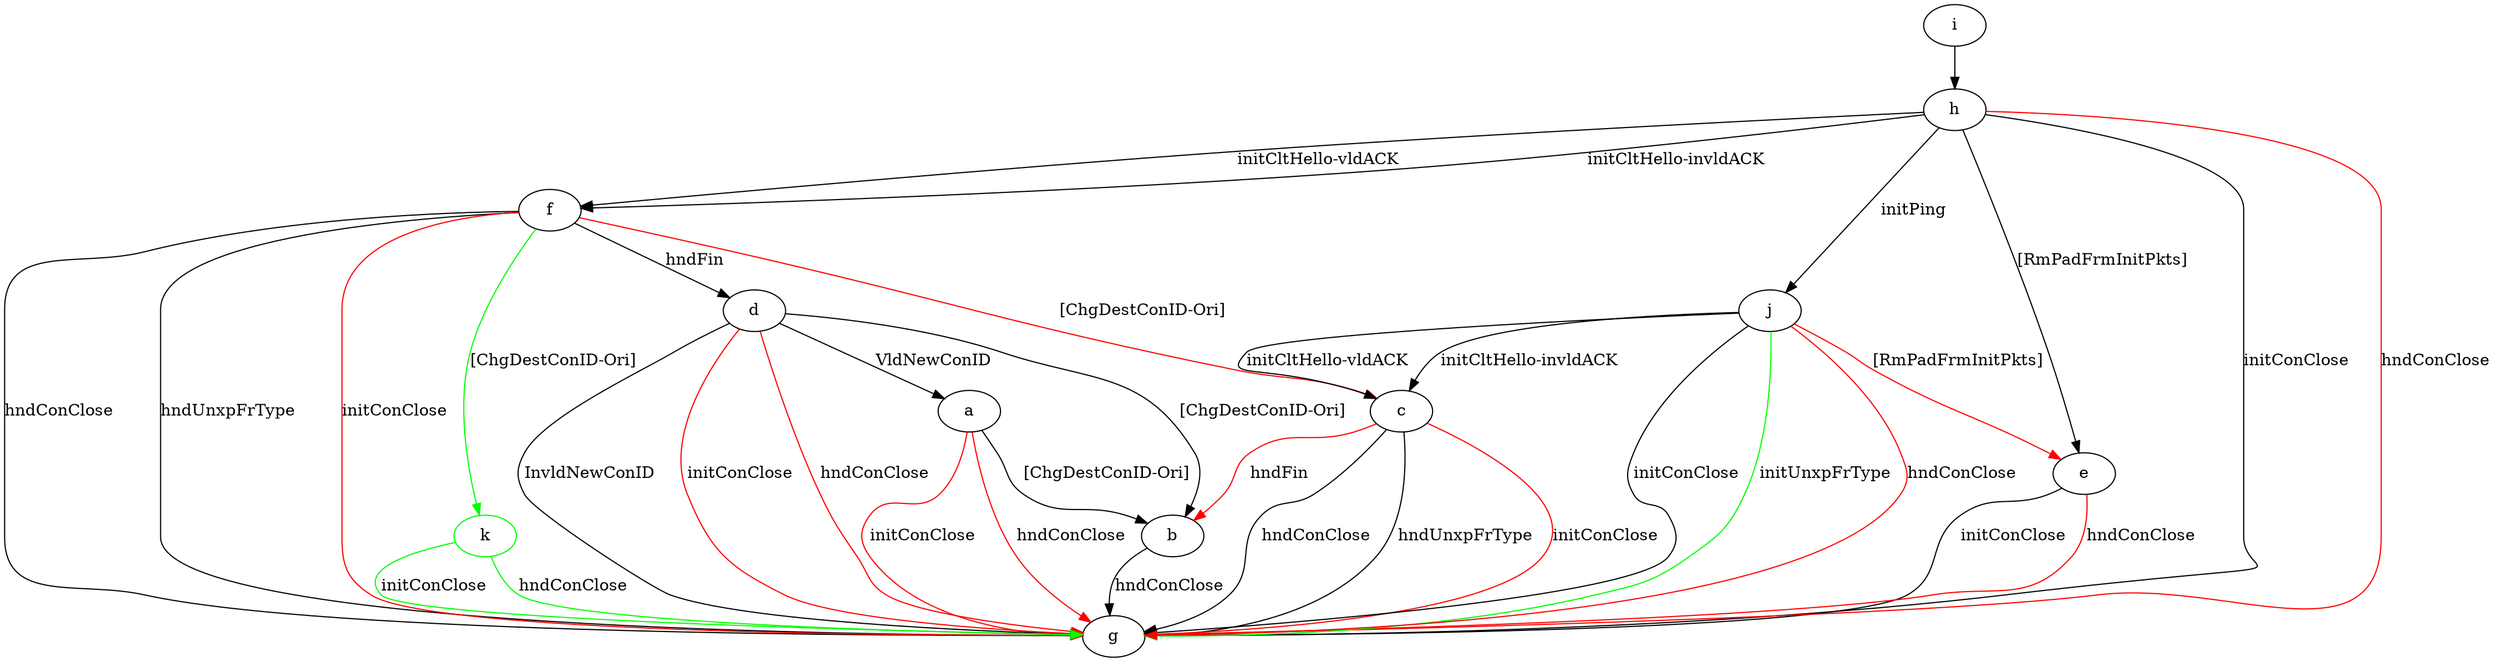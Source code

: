 digraph "" {
	a -> b	[key=0,
		label="[ChgDestConID-Ori] "];
	a -> g	[key=0,
		color=red,
		label="initConClose "];
	a -> g	[key=1,
		color=red,
		label="hndConClose "];
	b -> g	[key=0,
		label="hndConClose "];
	c -> b	[key=0,
		color=red,
		label="hndFin "];
	c -> g	[key=0,
		label="hndConClose "];
	c -> g	[key=1,
		label="hndUnxpFrType "];
	c -> g	[key=2,
		color=red,
		label="initConClose "];
	d -> a	[key=0,
		label="VldNewConID "];
	d -> b	[key=0,
		label="[ChgDestConID-Ori] "];
	d -> g	[key=0,
		label="InvldNewConID "];
	d -> g	[key=1,
		color=red,
		label="initConClose "];
	d -> g	[key=2,
		color=red,
		label="hndConClose "];
	e -> g	[key=0,
		label="initConClose "];
	e -> g	[key=1,
		color=red,
		label="hndConClose "];
	f -> c	[key=0,
		color=red,
		label="[ChgDestConID-Ori] "];
	f -> d	[key=0,
		label="hndFin "];
	f -> g	[key=0,
		label="hndConClose "];
	f -> g	[key=1,
		label="hndUnxpFrType "];
	f -> g	[key=2,
		color=red,
		label="initConClose "];
	k	[color=green];
	f -> k	[key=0,
		color=green,
		label="[ChgDestConID-Ori] "];
	h -> e	[key=0,
		label="[RmPadFrmInitPkts] "];
	h -> f	[key=0,
		label="initCltHello-vldACK "];
	h -> f	[key=1,
		label="initCltHello-invldACK "];
	h -> g	[key=0,
		label="initConClose "];
	h -> g	[key=1,
		color=red,
		label="hndConClose "];
	h -> j	[key=0,
		label="initPing "];
	i -> h	[key=0];
	j -> c	[key=0,
		label="initCltHello-vldACK "];
	j -> c	[key=1,
		label="initCltHello-invldACK "];
	j -> e	[key=0,
		color=red,
		label="[RmPadFrmInitPkts] "];
	j -> g	[key=0,
		label="initConClose "];
	j -> g	[key=1,
		color=green,
		label="initUnxpFrType "];
	j -> g	[key=2,
		color=red,
		label="hndConClose "];
	k -> g	[key=0,
		color=green,
		label="initConClose "];
	k -> g	[key=1,
		color=green,
		label="hndConClose "];
}

